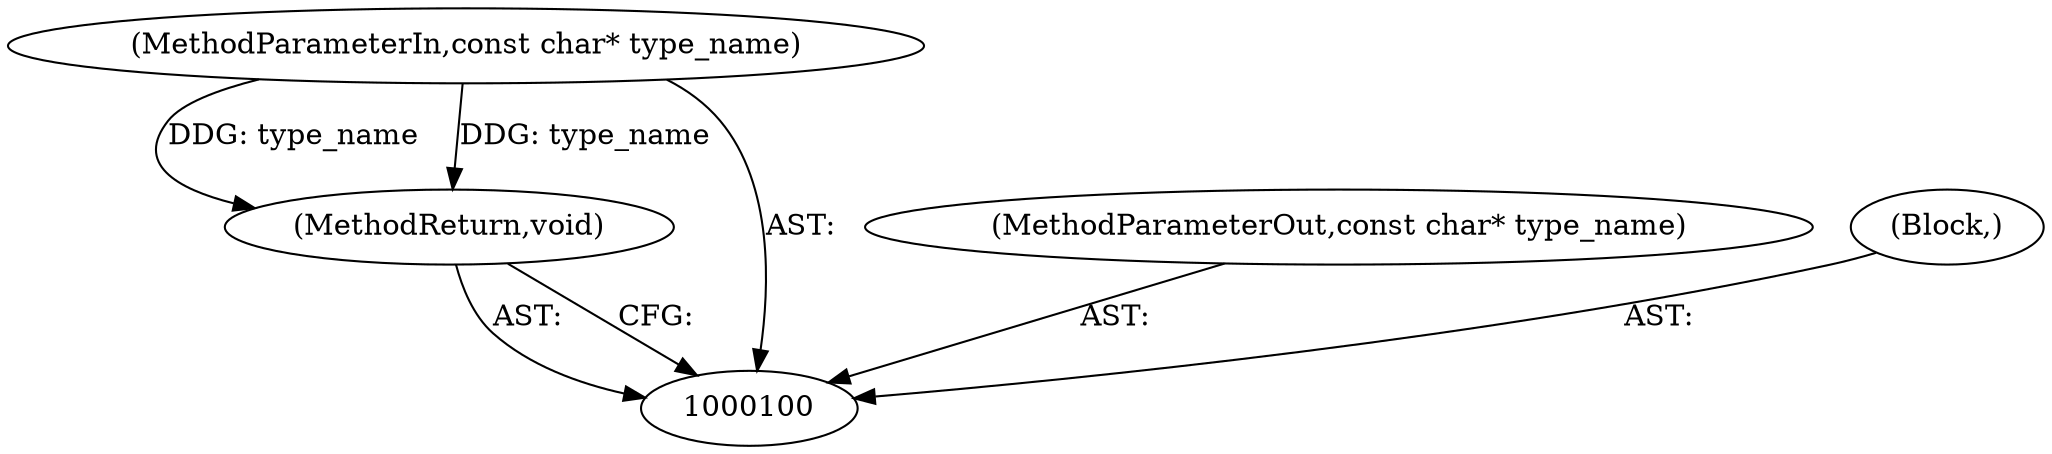 digraph "0_Chrome_8a50f99c25fb70ff43aaa82b6f9569db383f0ca8_12" {
"1000103" [label="(MethodReturn,void)"];
"1000101" [label="(MethodParameterIn,const char* type_name)"];
"1000107" [label="(MethodParameterOut,const char* type_name)"];
"1000102" [label="(Block,)"];
"1000103" -> "1000100"  [label="AST: "];
"1000103" -> "1000100"  [label="CFG: "];
"1000101" -> "1000103"  [label="DDG: type_name"];
"1000101" -> "1000100"  [label="AST: "];
"1000101" -> "1000103"  [label="DDG: type_name"];
"1000107" -> "1000100"  [label="AST: "];
"1000102" -> "1000100"  [label="AST: "];
}
